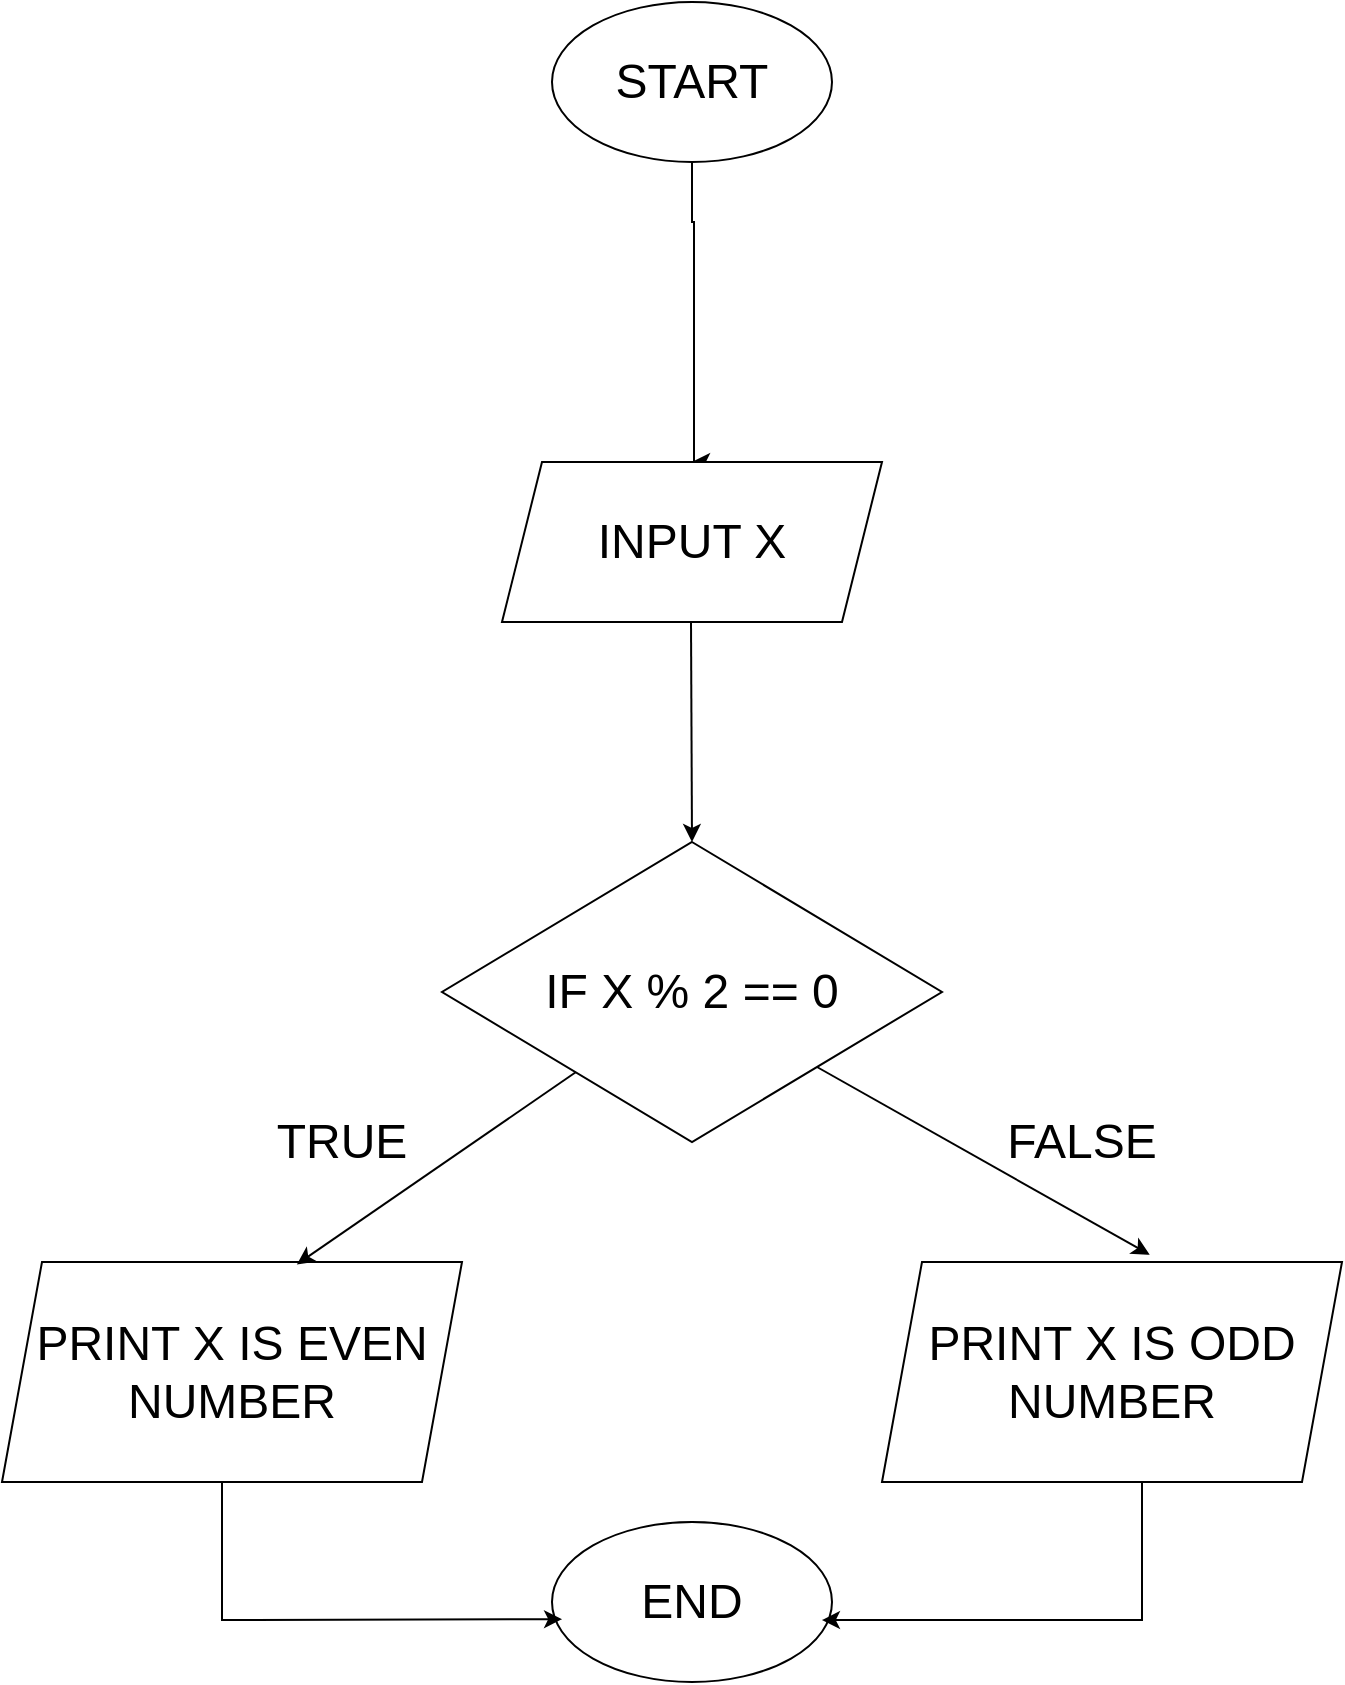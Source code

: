 <mxfile version="24.7.17">
  <diagram name="Trang-1" id="aVEIvND2wfj3ouxYk-4H">
    <mxGraphModel dx="1434" dy="836" grid="1" gridSize="10" guides="1" tooltips="1" connect="1" arrows="1" fold="1" page="1" pageScale="1" pageWidth="827" pageHeight="1169" math="0" shadow="0">
      <root>
        <mxCell id="0" />
        <mxCell id="1" parent="0" />
        <mxCell id="Ly88GbmFXd71eDWxvXis-4" style="edgeStyle=orthogonalEdgeStyle;rounded=0;orthogonalLoop=1;jettySize=auto;html=1;exitX=0.5;exitY=1;exitDx=0;exitDy=0;entryX=0.5;entryY=0;entryDx=0;entryDy=0;" parent="1" source="Ly88GbmFXd71eDWxvXis-1" target="Ly88GbmFXd71eDWxvXis-5" edge="1">
          <mxGeometry relative="1" as="geometry">
            <mxPoint x="405" y="170" as="targetPoint" />
            <Array as="points">
              <mxPoint x="405" y="140" />
              <mxPoint x="406" y="140" />
            </Array>
          </mxGeometry>
        </mxCell>
        <mxCell id="Ly88GbmFXd71eDWxvXis-1" value="&lt;font style=&quot;font-size: 24px;&quot;&gt;START&lt;/font&gt;" style="ellipse;whiteSpace=wrap;html=1;" parent="1" vertex="1">
          <mxGeometry x="335" y="30" width="140" height="80" as="geometry" />
        </mxCell>
        <mxCell id="Ly88GbmFXd71eDWxvXis-5" value="&lt;font style=&quot;font-size: 24px;&quot;&gt;INPUT X&lt;/font&gt;" style="shape=parallelogram;perimeter=parallelogramPerimeter;whiteSpace=wrap;html=1;fixedSize=1;" parent="1" vertex="1">
          <mxGeometry x="310" y="260" width="190" height="80" as="geometry" />
        </mxCell>
        <mxCell id="Ly88GbmFXd71eDWxvXis-7" value="" style="endArrow=classic;html=1;rounded=0;" parent="1" edge="1">
          <mxGeometry width="50" height="50" relative="1" as="geometry">
            <mxPoint x="404.5" y="340" as="sourcePoint" />
            <mxPoint x="405" y="450" as="targetPoint" />
          </mxGeometry>
        </mxCell>
        <mxCell id="Ly88GbmFXd71eDWxvXis-9" value="&lt;span style=&quot;font-size: 24px;&quot;&gt;IF X % 2 == 0&lt;/span&gt;" style="rhombus;whiteSpace=wrap;html=1;" parent="1" vertex="1">
          <mxGeometry x="280" y="450" width="250" height="150" as="geometry" />
        </mxCell>
        <mxCell id="Ly88GbmFXd71eDWxvXis-13" value="&lt;font style=&quot;font-size: 24px;&quot;&gt;PRINT X IS EVEN NUMBER&lt;/font&gt;" style="shape=parallelogram;perimeter=parallelogramPerimeter;whiteSpace=wrap;html=1;fixedSize=1;" parent="1" vertex="1">
          <mxGeometry x="60" y="660" width="230" height="110" as="geometry" />
        </mxCell>
        <mxCell id="Ly88GbmFXd71eDWxvXis-14" value="&lt;font style=&quot;font-size: 24px;&quot;&gt;PRINT X IS ODD NUMBER&lt;/font&gt;" style="shape=parallelogram;perimeter=parallelogramPerimeter;whiteSpace=wrap;html=1;fixedSize=1;" parent="1" vertex="1">
          <mxGeometry x="500" y="660" width="230" height="110" as="geometry" />
        </mxCell>
        <mxCell id="Ly88GbmFXd71eDWxvXis-16" value="" style="endArrow=classic;html=1;rounded=0;entryX=0.641;entryY=0.011;entryDx=0;entryDy=0;entryPerimeter=0;" parent="1" source="Ly88GbmFXd71eDWxvXis-9" target="Ly88GbmFXd71eDWxvXis-13" edge="1">
          <mxGeometry width="50" height="50" relative="1" as="geometry">
            <mxPoint x="290" y="600" as="sourcePoint" />
            <mxPoint x="340" y="550" as="targetPoint" />
          </mxGeometry>
        </mxCell>
        <mxCell id="Ly88GbmFXd71eDWxvXis-17" value="" style="endArrow=classic;html=1;rounded=0;entryX=0.582;entryY=-0.033;entryDx=0;entryDy=0;entryPerimeter=0;exitX=1;exitY=1;exitDx=0;exitDy=0;" parent="1" source="Ly88GbmFXd71eDWxvXis-9" target="Ly88GbmFXd71eDWxvXis-14" edge="1">
          <mxGeometry width="50" height="50" relative="1" as="geometry">
            <mxPoint x="716" y="550" as="sourcePoint" />
            <mxPoint x="530" y="673" as="targetPoint" />
          </mxGeometry>
        </mxCell>
        <mxCell id="Ly88GbmFXd71eDWxvXis-18" value="&lt;font style=&quot;font-size: 24px;&quot;&gt;TRUE&lt;/font&gt;" style="text;html=1;align=center;verticalAlign=middle;whiteSpace=wrap;rounded=0;" parent="1" vertex="1">
          <mxGeometry x="200" y="585" width="60" height="30" as="geometry" />
        </mxCell>
        <mxCell id="Ly88GbmFXd71eDWxvXis-19" value="&lt;font style=&quot;font-size: 24px;&quot;&gt;FALSE&lt;/font&gt;" style="text;html=1;align=center;verticalAlign=middle;whiteSpace=wrap;rounded=0;" parent="1" vertex="1">
          <mxGeometry x="570" y="585" width="60" height="30" as="geometry" />
        </mxCell>
        <mxCell id="Ly88GbmFXd71eDWxvXis-20" value="&lt;font style=&quot;font-size: 24px;&quot;&gt;END&lt;/font&gt;" style="ellipse;whiteSpace=wrap;html=1;" parent="1" vertex="1">
          <mxGeometry x="335" y="790" width="140" height="80" as="geometry" />
        </mxCell>
        <mxCell id="Ly88GbmFXd71eDWxvXis-21" value="" style="endArrow=classic;html=1;rounded=0;entryX=0.036;entryY=0.607;entryDx=0;entryDy=0;entryPerimeter=0;" parent="1" target="Ly88GbmFXd71eDWxvXis-20" edge="1">
          <mxGeometry width="50" height="50" relative="1" as="geometry">
            <mxPoint x="170" y="770" as="sourcePoint" />
            <mxPoint x="330" y="840" as="targetPoint" />
            <Array as="points">
              <mxPoint x="170" y="839" />
            </Array>
          </mxGeometry>
        </mxCell>
        <mxCell id="Ly88GbmFXd71eDWxvXis-22" value="" style="endArrow=classic;html=1;rounded=0;entryX=0.964;entryY=0.613;entryDx=0;entryDy=0;entryPerimeter=0;" parent="1" target="Ly88GbmFXd71eDWxvXis-20" edge="1">
          <mxGeometry width="50" height="50" relative="1" as="geometry">
            <mxPoint x="630" y="770" as="sourcePoint" />
            <mxPoint x="480" y="840" as="targetPoint" />
            <Array as="points">
              <mxPoint x="630" y="839" />
            </Array>
          </mxGeometry>
        </mxCell>
      </root>
    </mxGraphModel>
  </diagram>
</mxfile>
